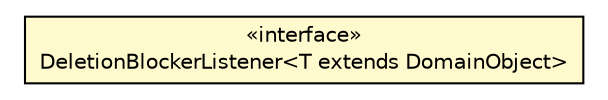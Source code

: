 #!/usr/local/bin/dot
#
# Class diagram 
# Generated by UMLGraph version 5.1 (http://www.umlgraph.org/)
#

digraph G {
	edge [fontname="Helvetica",fontsize=10,labelfontname="Helvetica",labelfontsize=10];
	node [fontname="Helvetica",fontsize=10,shape=plaintext];
	nodesep=0.25;
	ranksep=0.5;
	// pt.ist.fenixframework.dml.DeletionBlockerListener<T extends pt.ist.fenixframework.DomainObject>
	c48585 [label=<<table title="pt.ist.fenixframework.dml.DeletionBlockerListener" border="0" cellborder="1" cellspacing="0" cellpadding="2" port="p" bgcolor="lemonChiffon" href="./DeletionBlockerListener.html">
		<tr><td><table border="0" cellspacing="0" cellpadding="1">
<tr><td align="center" balign="center"> &#171;interface&#187; </td></tr>
<tr><td align="center" balign="center"> DeletionBlockerListener&lt;T extends DomainObject&gt; </td></tr>
		</table></td></tr>
		</table>>, fontname="Helvetica", fontcolor="black", fontsize=10.0];
}

